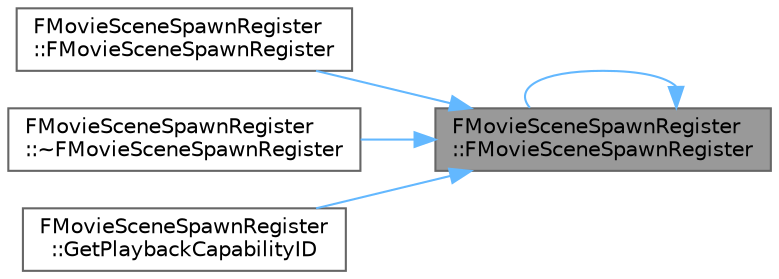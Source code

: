 digraph "FMovieSceneSpawnRegister::FMovieSceneSpawnRegister"
{
 // INTERACTIVE_SVG=YES
 // LATEX_PDF_SIZE
  bgcolor="transparent";
  edge [fontname=Helvetica,fontsize=10,labelfontname=Helvetica,labelfontsize=10];
  node [fontname=Helvetica,fontsize=10,shape=box,height=0.2,width=0.4];
  rankdir="RL";
  Node1 [id="Node000001",label="FMovieSceneSpawnRegister\l::FMovieSceneSpawnRegister",height=0.2,width=0.4,color="gray40", fillcolor="grey60", style="filled", fontcolor="black",tooltip=" "];
  Node1 -> Node1 [id="edge1_Node000001_Node000001",dir="back",color="steelblue1",style="solid",tooltip=" "];
  Node1 -> Node2 [id="edge2_Node000001_Node000002",dir="back",color="steelblue1",style="solid",tooltip=" "];
  Node2 [id="Node000002",label="FMovieSceneSpawnRegister\l::FMovieSceneSpawnRegister",height=0.2,width=0.4,color="grey40", fillcolor="white", style="filled",URL="$df/dfd/classFMovieSceneSpawnRegister.html#aaa70f07d8168bc07e642ab91787b9c49",tooltip=" "];
  Node1 -> Node3 [id="edge3_Node000001_Node000003",dir="back",color="steelblue1",style="solid",tooltip=" "];
  Node3 [id="Node000003",label="FMovieSceneSpawnRegister\l::~FMovieSceneSpawnRegister",height=0.2,width=0.4,color="grey40", fillcolor="white", style="filled",URL="$df/dfd/classFMovieSceneSpawnRegister.html#a8b0b8ebcbdfc9c5810822db857f9ca0b",tooltip="Virtual destructor."];
  Node1 -> Node4 [id="edge4_Node000001_Node000004",dir="back",color="steelblue1",style="solid",tooltip=" "];
  Node4 [id="Node000004",label="FMovieSceneSpawnRegister\l::GetPlaybackCapabilityID",height=0.2,width=0.4,color="grey40", fillcolor="white", style="filled",URL="$df/dfd/classFMovieSceneSpawnRegister.html#a219c5c0fcae3737e7e48f9313682814e",tooltip=" "];
}
